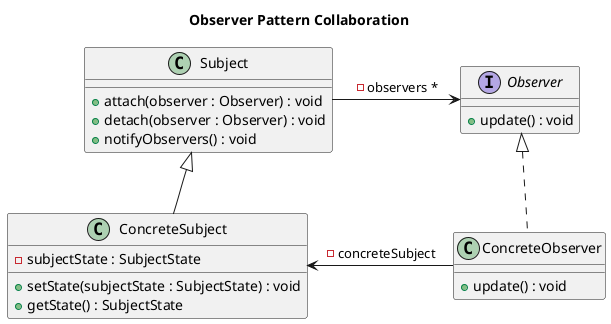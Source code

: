 @startuml

title Observer Pattern Collaboration

class Subject {
    + attach(observer : Observer) : void
    + detach(observer : Observer) : void
    + notifyObservers() : void
}

interface Observer {
    + update() : void
}

class ConcreteSubject {
    - subjectState : SubjectState
    + setState(subjectState : SubjectState) : void
    + getState() : SubjectState
}

class ConcreteObserver {
    + update() : void
}

Subject <|-- ConcreteSubject
Subject -> Observer :  -observers *
ConcreteSubject <- ConcreteObserver : -concreteSubject
Observer <|.. ConcreteObserver

@enduml